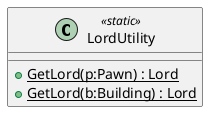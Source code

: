 @startuml
class LordUtility <<static>> {
    + {static} GetLord(p:Pawn) : Lord
    + {static} GetLord(b:Building) : Lord
}
@enduml

